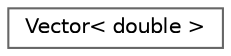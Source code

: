 digraph "Graphical Class Hierarchy"
{
 // LATEX_PDF_SIZE
  bgcolor="transparent";
  edge [fontname=Helvetica,fontsize=10,labelfontname=Helvetica,labelfontsize=10];
  node [fontname=Helvetica,fontsize=10,shape=box,height=0.2,width=0.4];
  rankdir="LR";
  Node0 [id="Node000000",label="Vector\< double \>",height=0.2,width=0.4,color="grey40", fillcolor="white", style="filled",URL="$class_vector.html",tooltip=" "];
}
